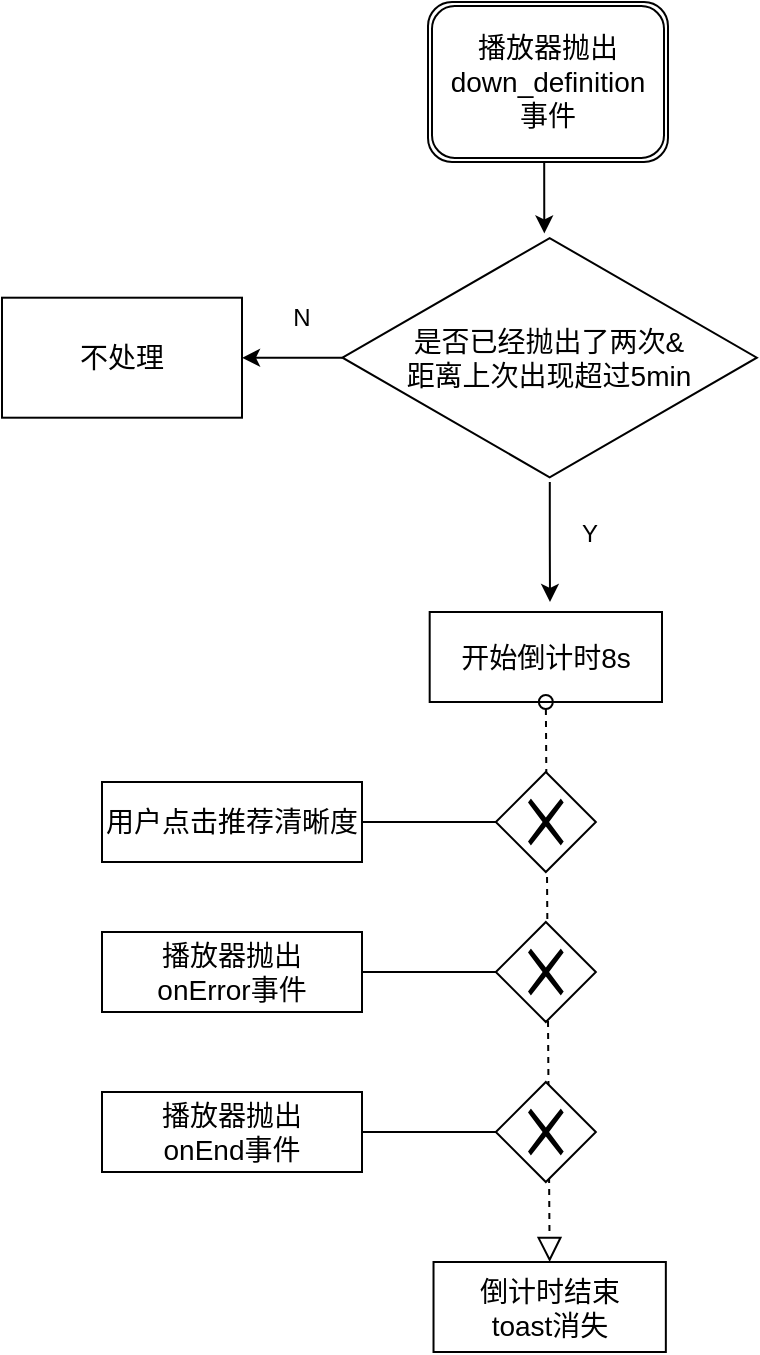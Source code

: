 <mxfile version="14.6.13" type="github"><diagram id="tgf9dDxqvsy2mSxkWSpc" name="Page-1"><mxGraphModel dx="1298" dy="705" grid="1" gridSize="10" guides="1" tooltips="1" connect="1" arrows="1" fold="1" page="1" pageScale="1" pageWidth="827" pageHeight="1169" math="0" shadow="0"><root><mxCell id="0"/><mxCell id="1" parent="0"/><mxCell id="IMBfH90O5TrY30TAmm52-7" value="" style="edgeStyle=orthogonalEdgeStyle;rounded=0;orthogonalLoop=1;jettySize=auto;html=1;" parent="1" source="IMBfH90O5TrY30TAmm52-3" edge="1"><mxGeometry relative="1" as="geometry"><mxPoint x="414" y="520" as="targetPoint"/></mxGeometry></mxCell><mxCell id="IMBfH90O5TrY30TAmm52-11" value="" style="edgeStyle=orthogonalEdgeStyle;rounded=0;orthogonalLoop=1;jettySize=auto;html=1;" parent="1" source="IMBfH90O5TrY30TAmm52-3" target="IMBfH90O5TrY30TAmm52-10" edge="1"><mxGeometry relative="1" as="geometry"/></mxCell><mxCell id="IMBfH90O5TrY30TAmm52-3" value="&lt;font style=&quot;font-size: 14px&quot;&gt;是否已经抛出了两次&amp;amp;&lt;br&gt;距离上次出现超过5min&lt;/font&gt;" style="html=1;whiteSpace=wrap;aspect=fixed;shape=isoRectangle;" parent="1" vertex="1"><mxGeometry x="310.25" y="335.7" width="207.17" height="124.3" as="geometry"/></mxCell><mxCell id="IMBfH90O5TrY30TAmm52-5" style="edgeStyle=orthogonalEdgeStyle;rounded=0;orthogonalLoop=1;jettySize=auto;html=1;exitX=0.5;exitY=1;exitDx=0;exitDy=0;entryX=0.487;entryY=0;entryDx=0;entryDy=0;entryPerimeter=0;" parent="1" source="IMBfH90O5TrY30TAmm52-4" target="IMBfH90O5TrY30TAmm52-3" edge="1"><mxGeometry relative="1" as="geometry"/></mxCell><mxCell id="IMBfH90O5TrY30TAmm52-4" value="&lt;font style=&quot;font-size: 14px&quot;&gt;播放器抛出down_definition&lt;br&gt;事件&lt;/font&gt;" style="shape=ext;double=1;rounded=1;whiteSpace=wrap;html=1;" parent="1" vertex="1"><mxGeometry x="353" y="220" width="120" height="80" as="geometry"/></mxCell><mxCell id="IMBfH90O5TrY30TAmm52-10" value="&lt;font style=&quot;font-size: 14px&quot;&gt;不处理&lt;/font&gt;" style="rounded=0;whiteSpace=wrap;html=1;" parent="1" vertex="1"><mxGeometry x="140" y="367.85" width="120" height="60" as="geometry"/></mxCell><mxCell id="IMBfH90O5TrY30TAmm52-14" value="N" style="text;html=1;strokeColor=none;fillColor=none;align=center;verticalAlign=middle;whiteSpace=wrap;rounded=0;" parent="1" vertex="1"><mxGeometry x="270.25" y="367.85" width="40" height="20" as="geometry"/></mxCell><mxCell id="IMBfH90O5TrY30TAmm52-15" value="Y" style="text;html=1;strokeColor=none;fillColor=none;align=center;verticalAlign=middle;whiteSpace=wrap;rounded=0;" parent="1" vertex="1"><mxGeometry x="414" y="475.7" width="40" height="20" as="geometry"/></mxCell><mxCell id="IMBfH90O5TrY30TAmm52-20" value="&lt;font style=&quot;font-size: 14px&quot;&gt;开始倒计时8s&lt;/font&gt;" style="rounded=0;whiteSpace=wrap;html=1;" parent="1" vertex="1"><mxGeometry x="353.84" y="525" width="116.16" height="45" as="geometry"/></mxCell><mxCell id="IMBfH90O5TrY30TAmm52-22" value="&lt;font style=&quot;font-size: 14px&quot;&gt;倒计时结束&lt;br&gt;toast消失&lt;/font&gt;" style="rounded=0;whiteSpace=wrap;html=1;" parent="1" vertex="1"><mxGeometry x="355.76" y="850" width="116.16" height="45" as="geometry"/></mxCell><mxCell id="IMBfH90O5TrY30TAmm52-24" value="&lt;font style=&quot;font-size: 14px&quot;&gt;用户点击推荐清晰度&lt;/font&gt;" style="rounded=0;whiteSpace=wrap;html=1;" parent="1" vertex="1"><mxGeometry x="190" y="610" width="130" height="40" as="geometry"/></mxCell><mxCell id="IMBfH90O5TrY30TAmm52-25" value="" style="endArrow=classic;html=1;exitX=1;exitY=0.5;exitDx=0;exitDy=0;" parent="1" source="IMBfH90O5TrY30TAmm52-24" edge="1"><mxGeometry width="50" height="50" relative="1" as="geometry"><mxPoint x="390" y="610" as="sourcePoint"/><mxPoint x="410" y="630" as="targetPoint"/></mxGeometry></mxCell><mxCell id="IMBfH90O5TrY30TAmm52-26" value="" style="startArrow=oval;startFill=0;startSize=7;endArrow=block;endFill=0;endSize=10;dashed=1;html=1;exitX=0.5;exitY=1;exitDx=0;exitDy=0;entryX=0.5;entryY=0;entryDx=0;entryDy=0;" parent="1" source="IMBfH90O5TrY30TAmm52-20" target="IMBfH90O5TrY30TAmm52-22" edge="1"><mxGeometry width="100" relative="1" as="geometry"><mxPoint x="360" y="580" as="sourcePoint"/><mxPoint x="460" y="580" as="targetPoint"/></mxGeometry></mxCell><mxCell id="IMBfH90O5TrY30TAmm52-27" value="" style="shape=mxgraph.bpmn.shape;html=1;verticalLabelPosition=bottom;labelBackgroundColor=#ffffff;verticalAlign=top;align=center;perimeter=rhombusPerimeter;background=gateway;outlineConnect=0;outline=none;symbol=exclusiveGw;" parent="1" vertex="1"><mxGeometry x="386.92" y="605" width="50" height="50" as="geometry"/></mxCell><mxCell id="IMBfH90O5TrY30TAmm52-29" value="&lt;span style=&quot;font-size: 14px&quot;&gt;播放器抛出&lt;br&gt;onError事件&lt;/span&gt;" style="rounded=0;whiteSpace=wrap;html=1;" parent="1" vertex="1"><mxGeometry x="190" y="685" width="130" height="40" as="geometry"/></mxCell><mxCell id="IMBfH90O5TrY30TAmm52-30" value="" style="endArrow=classic;html=1;exitX=1;exitY=0.5;exitDx=0;exitDy=0;" parent="1" source="IMBfH90O5TrY30TAmm52-29" edge="1"><mxGeometry width="50" height="50" relative="1" as="geometry"><mxPoint x="390" y="685" as="sourcePoint"/><mxPoint x="410" y="705" as="targetPoint"/></mxGeometry></mxCell><mxCell id="IMBfH90O5TrY30TAmm52-31" value="" style="shape=mxgraph.bpmn.shape;html=1;verticalLabelPosition=bottom;labelBackgroundColor=#ffffff;verticalAlign=top;align=center;perimeter=rhombusPerimeter;background=gateway;outlineConnect=0;outline=none;symbol=exclusiveGw;" parent="1" vertex="1"><mxGeometry x="386.92" y="680" width="50" height="50" as="geometry"/></mxCell><mxCell id="IMBfH90O5TrY30TAmm52-32" value="&lt;span style=&quot;font-size: 14px&quot;&gt;播放器抛出&lt;br&gt;onEnd事件&lt;/span&gt;" style="rounded=0;whiteSpace=wrap;html=1;" parent="1" vertex="1"><mxGeometry x="190" y="765" width="130" height="40" as="geometry"/></mxCell><mxCell id="IMBfH90O5TrY30TAmm52-33" value="" style="endArrow=classic;html=1;exitX=1;exitY=0.5;exitDx=0;exitDy=0;" parent="1" source="IMBfH90O5TrY30TAmm52-32" edge="1"><mxGeometry width="50" height="50" relative="1" as="geometry"><mxPoint x="390" y="765" as="sourcePoint"/><mxPoint x="410" y="785" as="targetPoint"/></mxGeometry></mxCell><mxCell id="IMBfH90O5TrY30TAmm52-34" value="" style="shape=mxgraph.bpmn.shape;html=1;verticalLabelPosition=bottom;labelBackgroundColor=#ffffff;verticalAlign=top;align=center;perimeter=rhombusPerimeter;background=gateway;outlineConnect=0;outline=none;symbol=exclusiveGw;" parent="1" vertex="1"><mxGeometry x="386.92" y="760" width="50" height="50" as="geometry"/></mxCell></root></mxGraphModel></diagram></mxfile>